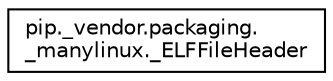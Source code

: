 digraph "Graphical Class Hierarchy"
{
 // LATEX_PDF_SIZE
  edge [fontname="Helvetica",fontsize="10",labelfontname="Helvetica",labelfontsize="10"];
  node [fontname="Helvetica",fontsize="10",shape=record];
  rankdir="LR";
  Node0 [label="pip._vendor.packaging.\l_manylinux._ELFFileHeader",height=0.2,width=0.4,color="black", fillcolor="white", style="filled",URL="$classpip_1_1__vendor_1_1packaging_1_1__manylinux_1_1___e_l_f_file_header.html",tooltip=" "];
}

